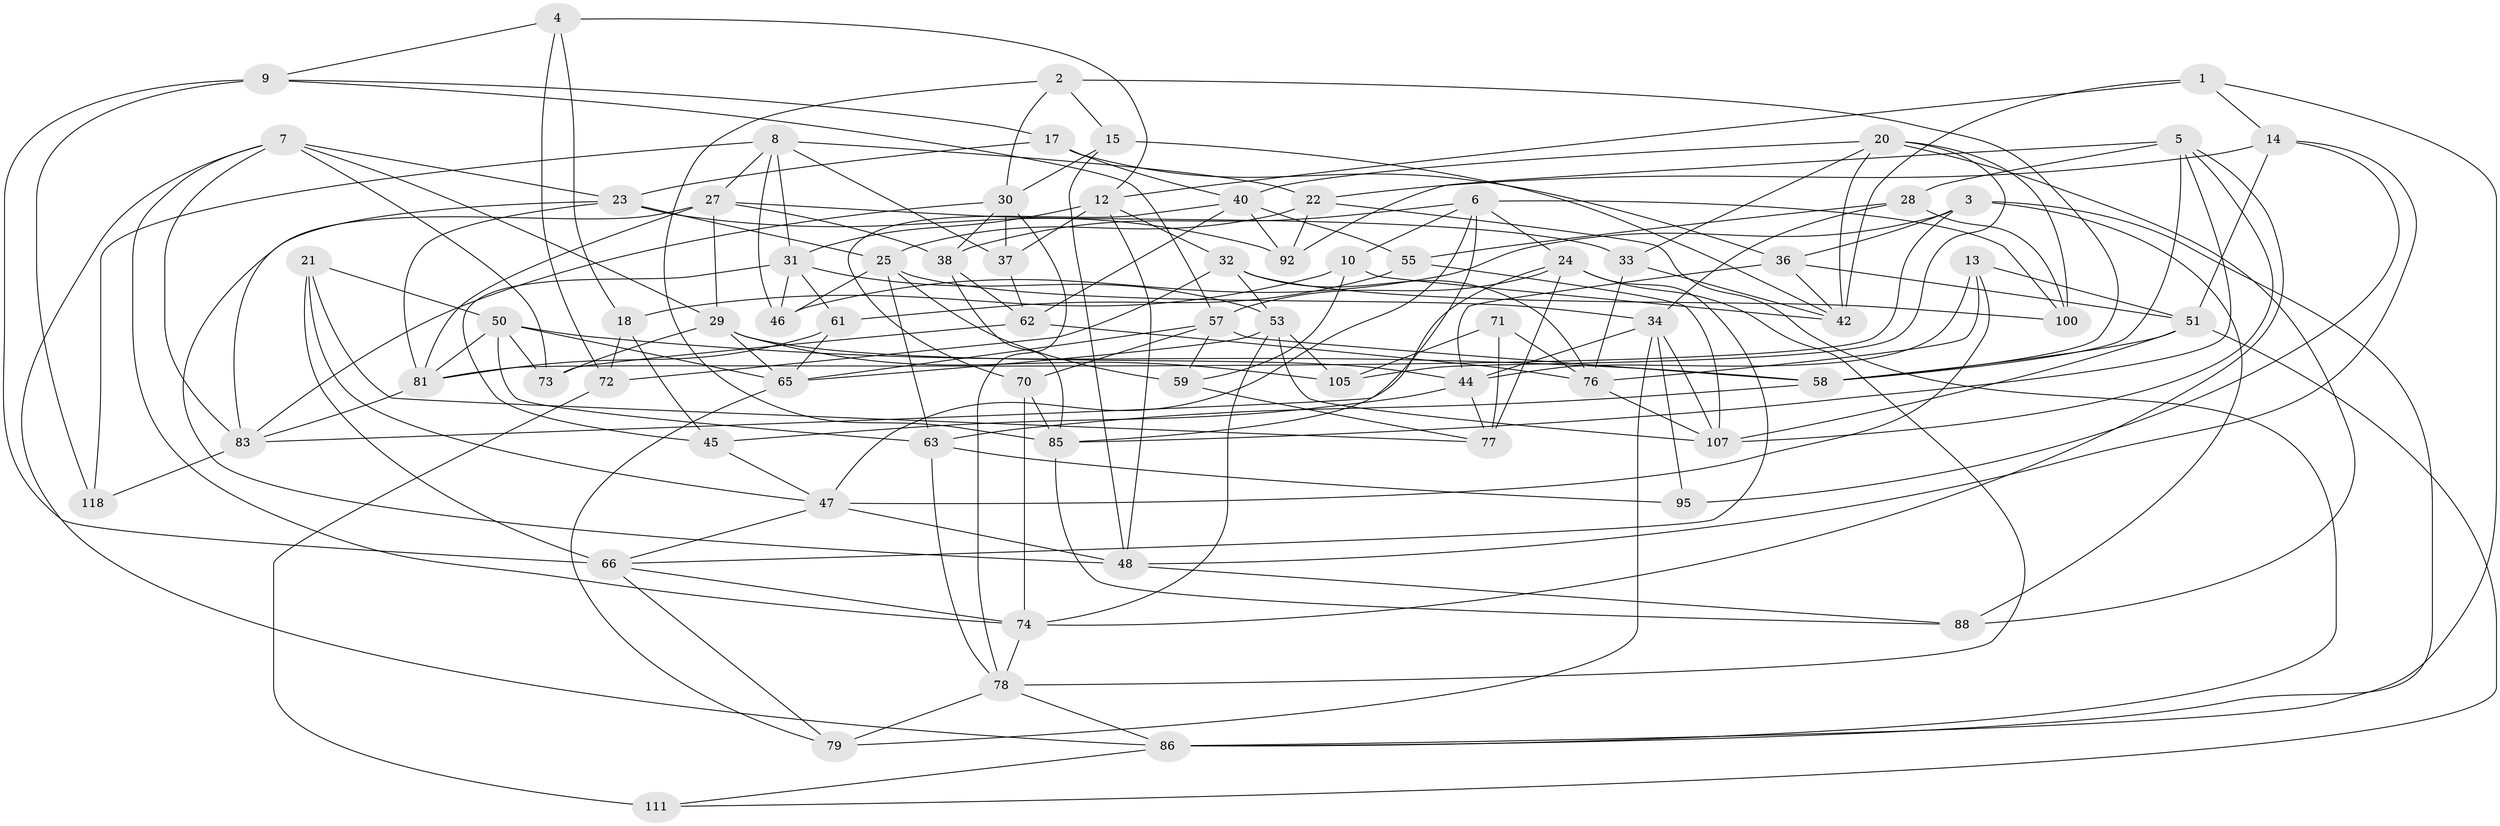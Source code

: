 // original degree distribution, {4: 1.0}
// Generated by graph-tools (version 1.1) at 2025/42/03/06/25 10:42:19]
// undirected, 73 vertices, 183 edges
graph export_dot {
graph [start="1"]
  node [color=gray90,style=filled];
  1;
  2;
  3 [super="+26"];
  4;
  5 [super="+11"];
  6 [super="+41"];
  7 [super="+16"];
  8 [super="+60"];
  9 [super="+54"];
  10;
  12 [super="+19"];
  13;
  14 [super="+112"];
  15;
  17;
  18;
  20 [super="+39"];
  21;
  22 [super="+49"];
  23 [super="+52"];
  24 [super="+82"];
  25 [super="+99"];
  27 [super="+35"];
  28;
  29 [super="+89"];
  30 [super="+114"];
  31 [super="+67"];
  32 [super="+80"];
  33;
  34 [super="+103"];
  36 [super="+43"];
  37;
  38 [super="+108"];
  40 [super="+106"];
  42 [super="+113"];
  44 [super="+116"];
  45;
  46;
  47 [super="+64"];
  48 [super="+98"];
  50 [super="+75"];
  51 [super="+56"];
  53 [super="+93"];
  55;
  57 [super="+96"];
  58 [super="+94"];
  59;
  61;
  62 [super="+104"];
  63 [super="+97"];
  65 [super="+69"];
  66 [super="+68"];
  70;
  71;
  72 [super="+102"];
  73;
  74 [super="+87"];
  76 [super="+84"];
  77 [super="+110"];
  78 [super="+101"];
  79;
  81 [super="+90"];
  83 [super="+117"];
  85 [super="+91"];
  86 [super="+109"];
  88;
  92;
  95;
  100;
  105;
  107 [super="+115"];
  111;
  118;
  1 -- 86;
  1 -- 12;
  1 -- 42;
  1 -- 14;
  2 -- 85;
  2 -- 15;
  2 -- 30;
  2 -- 58;
  3 -- 88;
  3 -- 36 [weight=2];
  3 -- 86;
  3 -- 46;
  3 -- 81;
  4 -- 9;
  4 -- 18;
  4 -- 72;
  4 -- 12;
  5 -- 28;
  5 -- 107;
  5 -- 74;
  5 -- 58;
  5 -- 85;
  5 -- 92;
  6 -- 38;
  6 -- 10;
  6 -- 47;
  6 -- 100;
  6 -- 85;
  6 -- 24;
  7 -- 73;
  7 -- 83;
  7 -- 23;
  7 -- 74;
  7 -- 29;
  7 -- 86;
  8 -- 46;
  8 -- 31;
  8 -- 118;
  8 -- 37;
  8 -- 22;
  8 -- 27;
  9 -- 118 [weight=2];
  9 -- 17;
  9 -- 66;
  9 -- 57;
  10 -- 59;
  10 -- 18;
  10 -- 42;
  12 -- 37;
  12 -- 32;
  12 -- 31;
  12 -- 48;
  13 -- 76;
  13 -- 44;
  13 -- 47;
  13 -- 51;
  14 -- 22 [weight=2];
  14 -- 48;
  14 -- 95;
  14 -- 51;
  15 -- 48;
  15 -- 30;
  15 -- 42;
  17 -- 23;
  17 -- 36;
  17 -- 40;
  18 -- 45;
  18 -- 72;
  20 -- 33;
  20 -- 42;
  20 -- 100;
  20 -- 88;
  20 -- 105;
  20 -- 40;
  21 -- 50;
  21 -- 77;
  21 -- 47;
  21 -- 66;
  22 -- 86;
  22 -- 25;
  22 -- 92;
  23 -- 92;
  23 -- 81;
  23 -- 25;
  23 -- 83;
  24 -- 78;
  24 -- 83;
  24 -- 77;
  24 -- 57;
  24 -- 66;
  25 -- 46;
  25 -- 34;
  25 -- 59;
  25 -- 63;
  27 -- 81;
  27 -- 48;
  27 -- 29;
  27 -- 33;
  27 -- 38;
  28 -- 55;
  28 -- 100;
  28 -- 34;
  29 -- 65;
  29 -- 73;
  29 -- 105;
  29 -- 44;
  30 -- 83;
  30 -- 37;
  30 -- 78;
  30 -- 38;
  31 -- 46;
  31 -- 61;
  31 -- 53;
  31 -- 45;
  32 -- 72 [weight=2];
  32 -- 100;
  32 -- 76;
  32 -- 53;
  33 -- 76;
  33 -- 42;
  34 -- 79;
  34 -- 95;
  34 -- 44;
  34 -- 107;
  36 -- 42;
  36 -- 51;
  36 -- 44;
  37 -- 62;
  38 -- 62 [weight=2];
  38 -- 85;
  40 -- 92;
  40 -- 55;
  40 -- 70;
  40 -- 62;
  44 -- 77;
  44 -- 45;
  45 -- 47;
  47 -- 48;
  47 -- 66;
  48 -- 88;
  50 -- 65;
  50 -- 58;
  50 -- 81;
  50 -- 73;
  50 -- 63;
  51 -- 107;
  51 -- 111;
  51 -- 58;
  53 -- 65;
  53 -- 74;
  53 -- 105;
  53 -- 107;
  55 -- 61;
  55 -- 107;
  57 -- 59;
  57 -- 58;
  57 -- 65;
  57 -- 70;
  58 -- 63;
  59 -- 77;
  61 -- 81;
  61 -- 65;
  62 -- 73;
  62 -- 76;
  63 -- 95 [weight=2];
  63 -- 78;
  65 -- 79;
  66 -- 74;
  66 -- 79;
  70 -- 74;
  70 -- 85;
  71 -- 77 [weight=2];
  71 -- 76;
  71 -- 105;
  72 -- 111 [weight=2];
  74 -- 78;
  76 -- 107;
  78 -- 79;
  78 -- 86;
  81 -- 83;
  83 -- 118;
  85 -- 88;
  86 -- 111;
}
